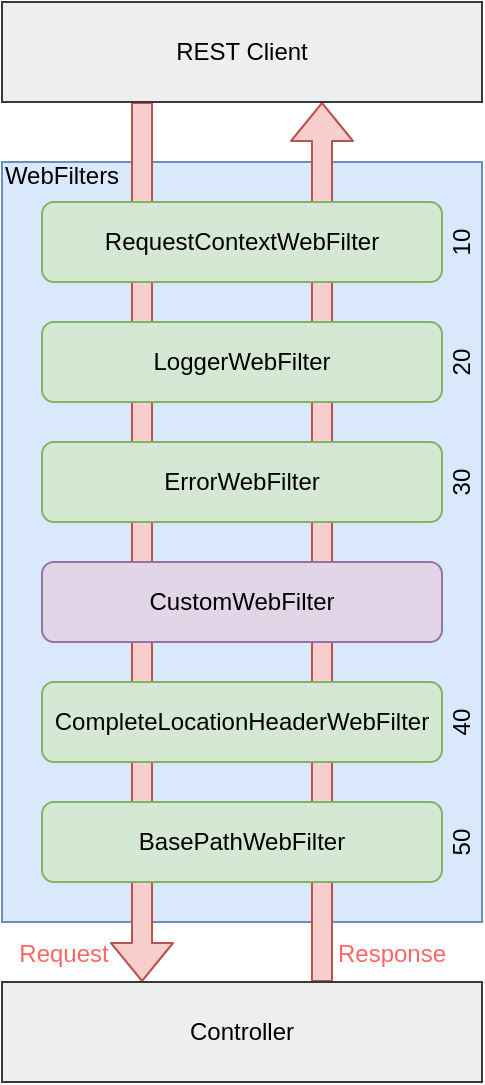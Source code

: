 <mxfile version="10.7.5" type="device"><diagram id="gFT3-vOrYhjeBvoS9_mV" name="Page-1"><mxGraphModel dx="1398" dy="773" grid="1" gridSize="10" guides="1" tooltips="1" connect="1" arrows="1" fold="1" page="1" pageScale="1" pageWidth="1169" pageHeight="827" math="0" shadow="0"><root><mxCell id="0"/><mxCell id="1" parent="0"/><mxCell id="gUIAieccsPpFsIawa2i3-8" value="" style="rounded=0;whiteSpace=wrap;html=1;align=center;fillColor=#dae8fc;strokeColor=#6c8ebf;" vertex="1" parent="1"><mxGeometry x="430" y="110" width="240" height="380" as="geometry"/></mxCell><mxCell id="gUIAieccsPpFsIawa2i3-9" value="" style="shape=flexArrow;endArrow=classic;html=1;fillColor=#f8cecc;strokeColor=#b85450;" edge="1" parent="1"><mxGeometry width="50" height="50" relative="1" as="geometry"><mxPoint x="590" y="520" as="sourcePoint"/><mxPoint x="590" y="80" as="targetPoint"/></mxGeometry></mxCell><mxCell id="gUIAieccsPpFsIawa2i3-7" value="" style="shape=flexArrow;endArrow=classic;html=1;fillColor=#f8cecc;strokeColor=#b85450;" edge="1" parent="1"><mxGeometry width="50" height="50" relative="1" as="geometry"><mxPoint x="500" y="80" as="sourcePoint"/><mxPoint x="500" y="520" as="targetPoint"/></mxGeometry></mxCell><mxCell id="gUIAieccsPpFsIawa2i3-2" value="&lt;div style=&quot;text-align: left&quot;&gt;&lt;span&gt;LoggerWebFilter&lt;/span&gt;&lt;br&gt;&lt;/div&gt;" style="rounded=1;whiteSpace=wrap;html=1;align=center;fillColor=#d5e8d4;strokeColor=#82b366;" vertex="1" parent="1"><mxGeometry x="450" y="190" width="200" height="40" as="geometry"/></mxCell><mxCell id="gUIAieccsPpFsIawa2i3-3" value="&lt;div style=&quot;text-align: left&quot;&gt;&lt;span style=&quot;text-align: center&quot;&gt;RequestContextWebFilter&lt;/span&gt;&lt;br&gt;&lt;/div&gt;" style="rounded=1;whiteSpace=wrap;html=1;rotation=0;align=center;fillColor=#d5e8d4;strokeColor=#82b366;" vertex="1" parent="1"><mxGeometry x="450" y="130" width="200" height="40" as="geometry"/></mxCell><mxCell id="gUIAieccsPpFsIawa2i3-4" value="&lt;div style=&quot;text-align: left&quot;&gt;&lt;span&gt;ErrorWebFilter&lt;/span&gt;&lt;br&gt;&lt;/div&gt;" style="rounded=1;whiteSpace=wrap;html=1;align=center;fillColor=#d5e8d4;strokeColor=#82b366;" vertex="1" parent="1"><mxGeometry x="450" y="250" width="200" height="40" as="geometry"/></mxCell><mxCell id="gUIAieccsPpFsIawa2i3-5" value="&lt;div style=&quot;text-align: left&quot;&gt;&lt;span&gt;CustomWebFilter&lt;/span&gt;&lt;br&gt;&lt;/div&gt;" style="rounded=1;whiteSpace=wrap;html=1;align=center;fillColor=#e1d5e7;strokeColor=#9673a6;" vertex="1" parent="1"><mxGeometry x="450" y="310" width="200" height="40" as="geometry"/></mxCell><mxCell id="gUIAieccsPpFsIawa2i3-10" value="&lt;div style=&quot;text-align: left&quot;&gt;&lt;span&gt;CompleteLocationHeaderWebFilter&lt;/span&gt;&lt;br&gt;&lt;/div&gt;" style="rounded=1;whiteSpace=wrap;html=1;align=center;fillColor=#d5e8d4;strokeColor=#82b366;" vertex="1" parent="1"><mxGeometry x="450" y="370" width="200" height="40" as="geometry"/></mxCell><mxCell id="gUIAieccsPpFsIawa2i3-11" value="&lt;div style=&quot;text-align: left&quot;&gt;&lt;span&gt;BasePathWebFilter&lt;/span&gt;&lt;br&gt;&lt;/div&gt;" style="rounded=1;whiteSpace=wrap;html=1;align=center;fillColor=#d5e8d4;strokeColor=#82b366;" vertex="1" parent="1"><mxGeometry x="450" y="430" width="200" height="40" as="geometry"/></mxCell><mxCell id="gUIAieccsPpFsIawa2i3-12" value="Controller" style="rounded=0;whiteSpace=wrap;html=1;align=center;fillColor=#eeeeee;strokeColor=#36393d;" vertex="1" parent="1"><mxGeometry x="430" y="520" width="240" height="50" as="geometry"/></mxCell><mxCell id="gUIAieccsPpFsIawa2i3-13" value="Request" style="text;html=1;strokeColor=none;fillColor=none;align=center;verticalAlign=middle;whiteSpace=wrap;rounded=0;fontColor=#FF6666;" vertex="1" parent="1"><mxGeometry x="441" y="496" width="40" height="20" as="geometry"/></mxCell><mxCell id="gUIAieccsPpFsIawa2i3-14" value="Response" style="text;html=1;strokeColor=none;fillColor=none;align=center;verticalAlign=middle;whiteSpace=wrap;rounded=0;fontColor=#FF6666;" vertex="1" parent="1"><mxGeometry x="605" y="496" width="40" height="20" as="geometry"/></mxCell><mxCell id="gUIAieccsPpFsIawa2i3-15" value="WebFilters" style="text;html=1;strokeColor=none;fillColor=none;align=center;verticalAlign=middle;whiteSpace=wrap;rounded=0;fontColor=#000000;" vertex="1" parent="1"><mxGeometry x="440" y="107" width="40" height="20" as="geometry"/></mxCell><mxCell id="gUIAieccsPpFsIawa2i3-16" value="10" style="text;html=1;strokeColor=none;fillColor=none;align=center;verticalAlign=middle;whiteSpace=wrap;rounded=0;fontColor=#000000;rotation=-90;" vertex="1" parent="1"><mxGeometry x="640" y="140" width="40" height="20" as="geometry"/></mxCell><mxCell id="gUIAieccsPpFsIawa2i3-17" value="20" style="text;html=1;strokeColor=none;fillColor=none;align=center;verticalAlign=middle;whiteSpace=wrap;rounded=0;fontColor=#000000;rotation=-90;" vertex="1" parent="1"><mxGeometry x="640" y="200" width="40" height="20" as="geometry"/></mxCell><mxCell id="gUIAieccsPpFsIawa2i3-18" value="30" style="text;html=1;strokeColor=none;fillColor=none;align=center;verticalAlign=middle;whiteSpace=wrap;rounded=0;fontColor=#000000;rotation=-90;" vertex="1" parent="1"><mxGeometry x="640" y="260" width="40" height="20" as="geometry"/></mxCell><mxCell id="gUIAieccsPpFsIawa2i3-19" value="40" style="text;html=1;strokeColor=none;fillColor=none;align=center;verticalAlign=middle;whiteSpace=wrap;rounded=0;fontColor=#000000;rotation=-90;" vertex="1" parent="1"><mxGeometry x="640" y="380" width="40" height="20" as="geometry"/></mxCell><mxCell id="gUIAieccsPpFsIawa2i3-20" value="50" style="text;html=1;strokeColor=none;fillColor=none;align=center;verticalAlign=middle;whiteSpace=wrap;rounded=0;fontColor=#000000;rotation=-90;" vertex="1" parent="1"><mxGeometry x="640" y="440" width="40" height="20" as="geometry"/></mxCell><mxCell id="gUIAieccsPpFsIawa2i3-21" value="REST Client" style="rounded=0;whiteSpace=wrap;html=1;align=center;fillColor=#eeeeee;strokeColor=#36393d;" vertex="1" parent="1"><mxGeometry x="430" y="30" width="240" height="50" as="geometry"/></mxCell></root></mxGraphModel></diagram></mxfile>